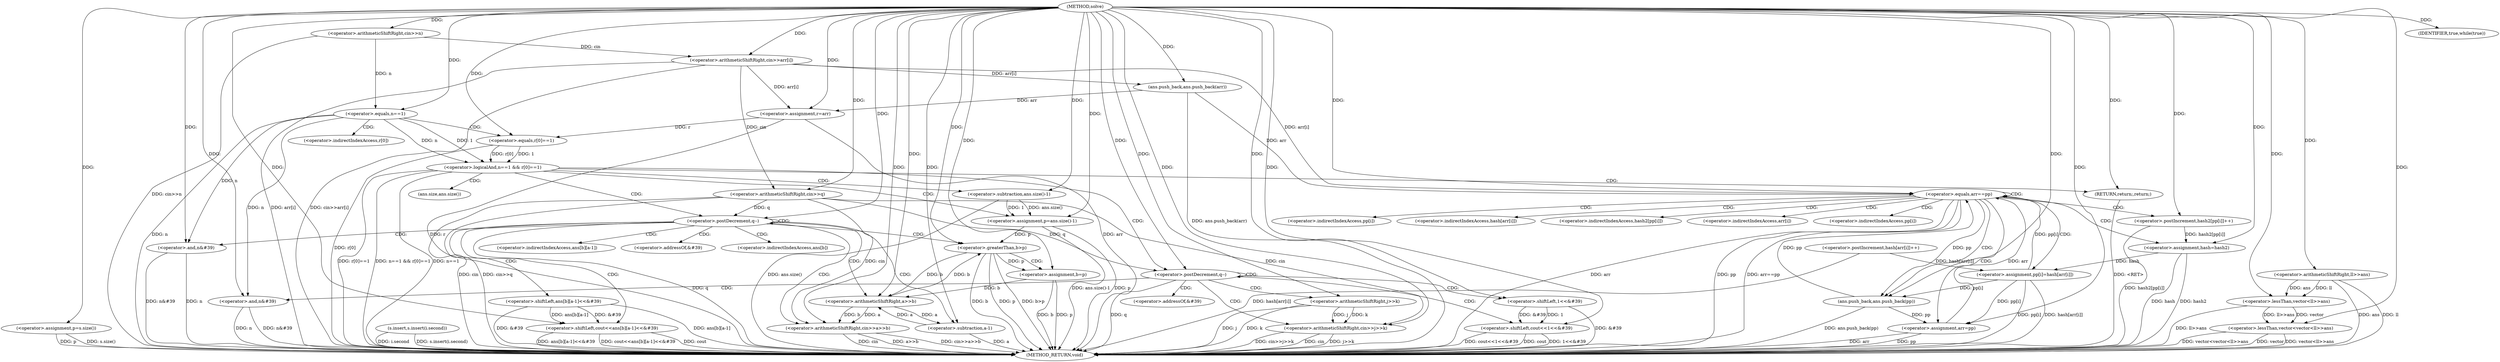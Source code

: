 digraph "solve" {  
"1000144" [label = "(METHOD,solve)" ]
"1000296" [label = "(METHOD_RETURN,void)" ]
"1000147" [label = "(<operator>.arithmeticShiftRight,cin>>n)" ]
"1000172" [label = "(<operator>.assignment,p=s.size())" ]
"1000175" [label = "(<operator>.lessThan,vector<vector<ll>>ans)" ]
"1000182" [label = "(ans.push_back,ans.push_back(arr))" ]
"1000185" [label = "(<operator>.assignment,r=arr)" ]
"1000223" [label = "(<operator>.arithmeticShiftRight,cin>>q)" ]
"1000258" [label = "(<operator>.assignment,p=ans.size()-1)" ]
"1000154" [label = "(<operator>.arithmeticShiftRight,cin>>arr[i])" ]
"1000159" [label = "(<operator>.postIncrement,hash[arr[i]]++)" ]
"1000167" [label = "(s.insert,s.insert(i.second))" ]
"1000189" [label = "(IDENTIFIER,true,while(true))" ]
"1000227" [label = "(<operator>.logicalAnd,n==1 && r[0]==1)" ]
"1000264" [label = "(<operator>.postDecrement,q--)" ]
"1000177" [label = "(<operator>.lessThan,vector<ll>>ans)" ]
"1000214" [label = "(ans.push_back,ans.push_back(pp))" ]
"1000216" [label = "(<operator>.assignment,hash=hash2)" ]
"1000219" [label = "(<operator>.assignment,arr=pp)" ]
"1000257" [label = "(RETURN,return;,return;)" ]
"1000260" [label = "(<operator>.subtraction,ans.size()-1)" ]
"1000269" [label = "(<operator>.arithmeticShiftRight,cin>>a>>b)" ]
"1000281" [label = "(<operator>.shiftLeft,cout<<ans[b][a-1]<<&#39)" ]
"1000293" [label = "(<operator>.and,n&#39)" ]
"1000179" [label = "(<operator>.arithmeticShiftRight,ll>>ans)" ]
"1000194" [label = "(<operator>.assignment,pp[i]=hash[arr[i]])" ]
"1000203" [label = "(<operator>.postIncrement,hash2[pp[i]]++)" ]
"1000210" [label = "(<operator>.equals,arr==pp)" ]
"1000228" [label = "(<operator>.equals,n==1)" ]
"1000231" [label = "(<operator>.equals,r[0]==1)" ]
"1000238" [label = "(<operator>.postDecrement,q--)" ]
"1000275" [label = "(<operator>.greaterThan,b>p)" ]
"1000278" [label = "(<operator>.assignment,b=p)" ]
"1000243" [label = "(<operator>.arithmeticShiftRight,cin>>j>>k)" ]
"1000248" [label = "(<operator>.shiftLeft,cout<<1<<&#39)" ]
"1000254" [label = "(<operator>.and,n&#39)" ]
"1000271" [label = "(<operator>.arithmeticShiftRight,a>>b)" ]
"1000283" [label = "(<operator>.shiftLeft,ans[b][a-1]<<&#39)" ]
"1000245" [label = "(<operator>.arithmeticShiftRight,j>>k)" ]
"1000250" [label = "(<operator>.shiftLeft,1<<&#39)" ]
"1000288" [label = "(<operator>.subtraction,a-1)" ]
"1000261" [label = "(ans.size,ans.size())" ]
"1000232" [label = "(<operator>.indirectIndexAccess,r[0])" ]
"1000195" [label = "(<operator>.indirectIndexAccess,pp[i])" ]
"1000198" [label = "(<operator>.indirectIndexAccess,hash[arr[i]])" ]
"1000204" [label = "(<operator>.indirectIndexAccess,hash2[pp[i]])" ]
"1000284" [label = "(<operator>.indirectIndexAccess,ans[b][a-1])" ]
"1000291" [label = "(<operator>.addressOf,&#39)" ]
"1000200" [label = "(<operator>.indirectIndexAccess,arr[i])" ]
"1000206" [label = "(<operator>.indirectIndexAccess,pp[i])" ]
"1000285" [label = "(<operator>.indirectIndexAccess,ans[b])" ]
"1000252" [label = "(<operator>.addressOf,&#39)" ]
  "1000147" -> "1000296"  [ label = "DDG: cin>>n"] 
  "1000154" -> "1000296"  [ label = "DDG: arr[i]"] 
  "1000154" -> "1000296"  [ label = "DDG: cin>>arr[i]"] 
  "1000159" -> "1000296"  [ label = "DDG: hash[arr[i]]"] 
  "1000167" -> "1000296"  [ label = "DDG: i.second"] 
  "1000167" -> "1000296"  [ label = "DDG: s.insert(i.second)"] 
  "1000172" -> "1000296"  [ label = "DDG: p"] 
  "1000172" -> "1000296"  [ label = "DDG: s.size()"] 
  "1000175" -> "1000296"  [ label = "DDG: vector"] 
  "1000179" -> "1000296"  [ label = "DDG: ans"] 
  "1000177" -> "1000296"  [ label = "DDG: ll>>ans"] 
  "1000175" -> "1000296"  [ label = "DDG: vector<ll>>ans"] 
  "1000175" -> "1000296"  [ label = "DDG: vector<vector<ll>>ans"] 
  "1000182" -> "1000296"  [ label = "DDG: ans.push_back(arr)"] 
  "1000185" -> "1000296"  [ label = "DDG: r"] 
  "1000185" -> "1000296"  [ label = "DDG: arr"] 
  "1000194" -> "1000296"  [ label = "DDG: pp[i]"] 
  "1000194" -> "1000296"  [ label = "DDG: hash[arr[i]]"] 
  "1000203" -> "1000296"  [ label = "DDG: hash2[pp[i]]"] 
  "1000210" -> "1000296"  [ label = "DDG: arr"] 
  "1000210" -> "1000296"  [ label = "DDG: pp"] 
  "1000210" -> "1000296"  [ label = "DDG: arr==pp"] 
  "1000214" -> "1000296"  [ label = "DDG: ans.push_back(pp)"] 
  "1000216" -> "1000296"  [ label = "DDG: hash"] 
  "1000216" -> "1000296"  [ label = "DDG: hash2"] 
  "1000219" -> "1000296"  [ label = "DDG: arr"] 
  "1000219" -> "1000296"  [ label = "DDG: pp"] 
  "1000223" -> "1000296"  [ label = "DDG: cin"] 
  "1000223" -> "1000296"  [ label = "DDG: cin>>q"] 
  "1000228" -> "1000296"  [ label = "DDG: n"] 
  "1000227" -> "1000296"  [ label = "DDG: n==1"] 
  "1000231" -> "1000296"  [ label = "DDG: r[0]"] 
  "1000227" -> "1000296"  [ label = "DDG: r[0]==1"] 
  "1000227" -> "1000296"  [ label = "DDG: n==1 && r[0]==1"] 
  "1000258" -> "1000296"  [ label = "DDG: p"] 
  "1000260" -> "1000296"  [ label = "DDG: ans.size()"] 
  "1000258" -> "1000296"  [ label = "DDG: ans.size()-1"] 
  "1000264" -> "1000296"  [ label = "DDG: q"] 
  "1000269" -> "1000296"  [ label = "DDG: cin"] 
  "1000269" -> "1000296"  [ label = "DDG: a>>b"] 
  "1000269" -> "1000296"  [ label = "DDG: cin>>a>>b"] 
  "1000275" -> "1000296"  [ label = "DDG: b"] 
  "1000275" -> "1000296"  [ label = "DDG: p"] 
  "1000275" -> "1000296"  [ label = "DDG: b>p"] 
  "1000278" -> "1000296"  [ label = "DDG: b"] 
  "1000278" -> "1000296"  [ label = "DDG: p"] 
  "1000281" -> "1000296"  [ label = "DDG: cout"] 
  "1000288" -> "1000296"  [ label = "DDG: a"] 
  "1000283" -> "1000296"  [ label = "DDG: ans[b][a-1]"] 
  "1000283" -> "1000296"  [ label = "DDG: &#39"] 
  "1000281" -> "1000296"  [ label = "DDG: ans[b][a-1]<<&#39"] 
  "1000281" -> "1000296"  [ label = "DDG: cout<<ans[b][a-1]<<&#39"] 
  "1000293" -> "1000296"  [ label = "DDG: n"] 
  "1000293" -> "1000296"  [ label = "DDG: n&#39"] 
  "1000238" -> "1000296"  [ label = "DDG: q"] 
  "1000243" -> "1000296"  [ label = "DDG: cin"] 
  "1000245" -> "1000296"  [ label = "DDG: j"] 
  "1000245" -> "1000296"  [ label = "DDG: k"] 
  "1000243" -> "1000296"  [ label = "DDG: j>>k"] 
  "1000243" -> "1000296"  [ label = "DDG: cin>>j>>k"] 
  "1000248" -> "1000296"  [ label = "DDG: cout"] 
  "1000250" -> "1000296"  [ label = "DDG: &#39"] 
  "1000248" -> "1000296"  [ label = "DDG: 1<<&#39"] 
  "1000248" -> "1000296"  [ label = "DDG: cout<<1<<&#39"] 
  "1000254" -> "1000296"  [ label = "DDG: n"] 
  "1000254" -> "1000296"  [ label = "DDG: n&#39"] 
  "1000257" -> "1000296"  [ label = "DDG: <RET>"] 
  "1000179" -> "1000296"  [ label = "DDG: ll"] 
  "1000144" -> "1000172"  [ label = "DDG: "] 
  "1000154" -> "1000185"  [ label = "DDG: arr[i]"] 
  "1000182" -> "1000185"  [ label = "DDG: arr"] 
  "1000144" -> "1000185"  [ label = "DDG: "] 
  "1000260" -> "1000258"  [ label = "DDG: ans.size()"] 
  "1000260" -> "1000258"  [ label = "DDG: 1"] 
  "1000144" -> "1000147"  [ label = "DDG: "] 
  "1000177" -> "1000175"  [ label = "DDG: vector"] 
  "1000144" -> "1000175"  [ label = "DDG: "] 
  "1000177" -> "1000175"  [ label = "DDG: ll>>ans"] 
  "1000154" -> "1000182"  [ label = "DDG: arr[i]"] 
  "1000144" -> "1000182"  [ label = "DDG: "] 
  "1000144" -> "1000189"  [ label = "DDG: "] 
  "1000154" -> "1000223"  [ label = "DDG: cin"] 
  "1000144" -> "1000223"  [ label = "DDG: "] 
  "1000144" -> "1000258"  [ label = "DDG: "] 
  "1000147" -> "1000154"  [ label = "DDG: cin"] 
  "1000144" -> "1000154"  [ label = "DDG: "] 
  "1000144" -> "1000177"  [ label = "DDG: "] 
  "1000179" -> "1000177"  [ label = "DDG: ll"] 
  "1000179" -> "1000177"  [ label = "DDG: ans"] 
  "1000203" -> "1000216"  [ label = "DDG: hash2[pp[i]]"] 
  "1000144" -> "1000216"  [ label = "DDG: "] 
  "1000194" -> "1000219"  [ label = "DDG: pp[i]"] 
  "1000214" -> "1000219"  [ label = "DDG: pp"] 
  "1000144" -> "1000219"  [ label = "DDG: "] 
  "1000228" -> "1000227"  [ label = "DDG: 1"] 
  "1000228" -> "1000227"  [ label = "DDG: n"] 
  "1000231" -> "1000227"  [ label = "DDG: 1"] 
  "1000231" -> "1000227"  [ label = "DDG: r[0]"] 
  "1000144" -> "1000257"  [ label = "DDG: "] 
  "1000144" -> "1000260"  [ label = "DDG: "] 
  "1000223" -> "1000264"  [ label = "DDG: q"] 
  "1000144" -> "1000264"  [ label = "DDG: "] 
  "1000144" -> "1000179"  [ label = "DDG: "] 
  "1000159" -> "1000194"  [ label = "DDG: hash[arr[i]]"] 
  "1000216" -> "1000194"  [ label = "DDG: hash"] 
  "1000194" -> "1000214"  [ label = "DDG: pp[i]"] 
  "1000210" -> "1000214"  [ label = "DDG: pp"] 
  "1000144" -> "1000214"  [ label = "DDG: "] 
  "1000147" -> "1000228"  [ label = "DDG: n"] 
  "1000144" -> "1000228"  [ label = "DDG: "] 
  "1000185" -> "1000231"  [ label = "DDG: r"] 
  "1000144" -> "1000231"  [ label = "DDG: "] 
  "1000223" -> "1000269"  [ label = "DDG: cin"] 
  "1000144" -> "1000269"  [ label = "DDG: "] 
  "1000271" -> "1000269"  [ label = "DDG: b"] 
  "1000271" -> "1000269"  [ label = "DDG: a"] 
  "1000275" -> "1000278"  [ label = "DDG: p"] 
  "1000144" -> "1000278"  [ label = "DDG: "] 
  "1000144" -> "1000281"  [ label = "DDG: "] 
  "1000283" -> "1000281"  [ label = "DDG: &#39"] 
  "1000283" -> "1000281"  [ label = "DDG: ans[b][a-1]"] 
  "1000228" -> "1000293"  [ label = "DDG: n"] 
  "1000144" -> "1000293"  [ label = "DDG: "] 
  "1000144" -> "1000203"  [ label = "DDG: "] 
  "1000154" -> "1000210"  [ label = "DDG: arr[i]"] 
  "1000219" -> "1000210"  [ label = "DDG: arr"] 
  "1000144" -> "1000210"  [ label = "DDG: "] 
  "1000182" -> "1000210"  [ label = "DDG: arr"] 
  "1000194" -> "1000210"  [ label = "DDG: pp[i]"] 
  "1000214" -> "1000210"  [ label = "DDG: pp"] 
  "1000223" -> "1000238"  [ label = "DDG: q"] 
  "1000144" -> "1000238"  [ label = "DDG: "] 
  "1000288" -> "1000271"  [ label = "DDG: a"] 
  "1000144" -> "1000271"  [ label = "DDG: "] 
  "1000275" -> "1000271"  [ label = "DDG: b"] 
  "1000278" -> "1000271"  [ label = "DDG: b"] 
  "1000271" -> "1000275"  [ label = "DDG: b"] 
  "1000144" -> "1000275"  [ label = "DDG: "] 
  "1000258" -> "1000275"  [ label = "DDG: p"] 
  "1000223" -> "1000243"  [ label = "DDG: cin"] 
  "1000144" -> "1000243"  [ label = "DDG: "] 
  "1000245" -> "1000243"  [ label = "DDG: k"] 
  "1000245" -> "1000243"  [ label = "DDG: j"] 
  "1000144" -> "1000248"  [ label = "DDG: "] 
  "1000250" -> "1000248"  [ label = "DDG: &#39"] 
  "1000250" -> "1000248"  [ label = "DDG: 1"] 
  "1000228" -> "1000254"  [ label = "DDG: n"] 
  "1000144" -> "1000254"  [ label = "DDG: "] 
  "1000144" -> "1000245"  [ label = "DDG: "] 
  "1000144" -> "1000250"  [ label = "DDG: "] 
  "1000271" -> "1000288"  [ label = "DDG: a"] 
  "1000144" -> "1000288"  [ label = "DDG: "] 
  "1000227" -> "1000258"  [ label = "CDG: "] 
  "1000227" -> "1000238"  [ label = "CDG: "] 
  "1000227" -> "1000260"  [ label = "CDG: "] 
  "1000227" -> "1000261"  [ label = "CDG: "] 
  "1000227" -> "1000257"  [ label = "CDG: "] 
  "1000227" -> "1000264"  [ label = "CDG: "] 
  "1000264" -> "1000285"  [ label = "CDG: "] 
  "1000264" -> "1000293"  [ label = "CDG: "] 
  "1000264" -> "1000291"  [ label = "CDG: "] 
  "1000264" -> "1000283"  [ label = "CDG: "] 
  "1000264" -> "1000281"  [ label = "CDG: "] 
  "1000264" -> "1000269"  [ label = "CDG: "] 
  "1000264" -> "1000271"  [ label = "CDG: "] 
  "1000264" -> "1000284"  [ label = "CDG: "] 
  "1000264" -> "1000264"  [ label = "CDG: "] 
  "1000264" -> "1000288"  [ label = "CDG: "] 
  "1000264" -> "1000275"  [ label = "CDG: "] 
  "1000228" -> "1000231"  [ label = "CDG: "] 
  "1000228" -> "1000232"  [ label = "CDG: "] 
  "1000210" -> "1000216"  [ label = "CDG: "] 
  "1000210" -> "1000219"  [ label = "CDG: "] 
  "1000210" -> "1000214"  [ label = "CDG: "] 
  "1000210" -> "1000200"  [ label = "CDG: "] 
  "1000210" -> "1000195"  [ label = "CDG: "] 
  "1000210" -> "1000204"  [ label = "CDG: "] 
  "1000210" -> "1000210"  [ label = "CDG: "] 
  "1000210" -> "1000206"  [ label = "CDG: "] 
  "1000210" -> "1000203"  [ label = "CDG: "] 
  "1000210" -> "1000194"  [ label = "CDG: "] 
  "1000210" -> "1000198"  [ label = "CDG: "] 
  "1000238" -> "1000238"  [ label = "CDG: "] 
  "1000238" -> "1000243"  [ label = "CDG: "] 
  "1000238" -> "1000254"  [ label = "CDG: "] 
  "1000238" -> "1000252"  [ label = "CDG: "] 
  "1000238" -> "1000250"  [ label = "CDG: "] 
  "1000238" -> "1000248"  [ label = "CDG: "] 
  "1000238" -> "1000245"  [ label = "CDG: "] 
  "1000275" -> "1000278"  [ label = "CDG: "] 
}
